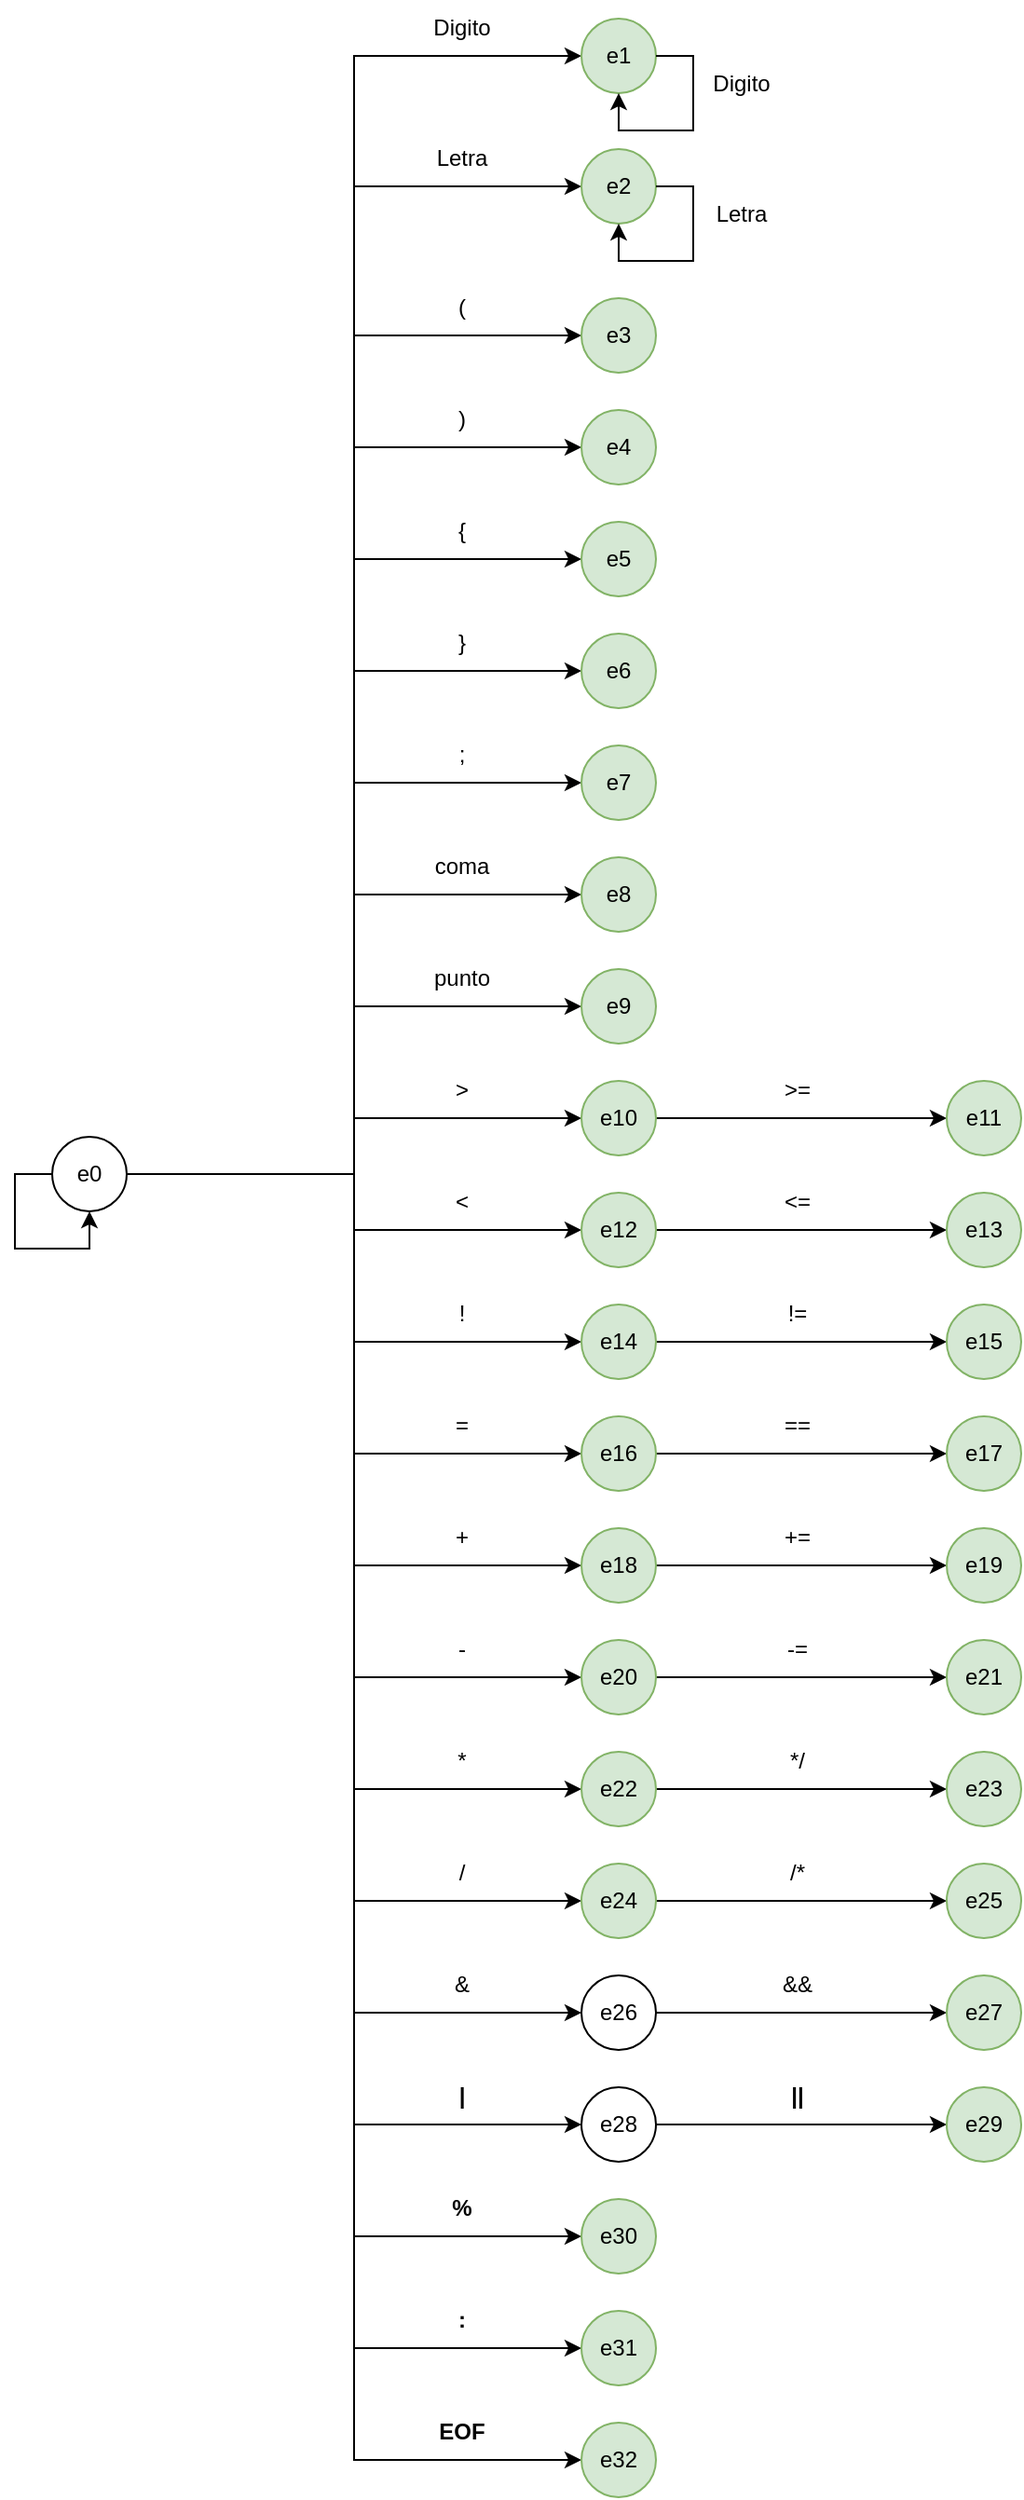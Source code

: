 <mxfile version="24.6.4" type="device">
  <diagram name="Página-1" id="i9qNzjX4z0l8SVrTQkbF">
    <mxGraphModel dx="1242" dy="684" grid="1" gridSize="10" guides="1" tooltips="1" connect="1" arrows="1" fold="1" page="1" pageScale="1" pageWidth="827" pageHeight="1169" math="0" shadow="0">
      <root>
        <mxCell id="0" />
        <mxCell id="1" parent="0" />
        <mxCell id="56UlhMCWbAaiD_25nn8Y-24" style="edgeStyle=orthogonalEdgeStyle;rounded=0;orthogonalLoop=1;jettySize=auto;html=1;entryX=0;entryY=0.5;entryDx=0;entryDy=0;" edge="1" parent="1" source="56UlhMCWbAaiD_25nn8Y-1" target="56UlhMCWbAaiD_25nn8Y-2">
          <mxGeometry relative="1" as="geometry">
            <Array as="points">
              <mxPoint x="252" y="640" />
              <mxPoint x="252" y="40" />
            </Array>
          </mxGeometry>
        </mxCell>
        <mxCell id="56UlhMCWbAaiD_25nn8Y-27" style="edgeStyle=orthogonalEdgeStyle;rounded=0;orthogonalLoop=1;jettySize=auto;html=1;exitX=1;exitY=0.5;exitDx=0;exitDy=0;entryX=0;entryY=0.5;entryDx=0;entryDy=0;" edge="1" parent="1" source="56UlhMCWbAaiD_25nn8Y-1" target="56UlhMCWbAaiD_25nn8Y-26">
          <mxGeometry relative="1" as="geometry" />
        </mxCell>
        <mxCell id="56UlhMCWbAaiD_25nn8Y-28" style="edgeStyle=orthogonalEdgeStyle;rounded=0;orthogonalLoop=1;jettySize=auto;html=1;exitX=1;exitY=0.5;exitDx=0;exitDy=0;entryX=0;entryY=0.5;entryDx=0;entryDy=0;" edge="1" parent="1" source="56UlhMCWbAaiD_25nn8Y-1" target="56UlhMCWbAaiD_25nn8Y-4">
          <mxGeometry relative="1" as="geometry" />
        </mxCell>
        <mxCell id="56UlhMCWbAaiD_25nn8Y-29" style="edgeStyle=orthogonalEdgeStyle;rounded=0;orthogonalLoop=1;jettySize=auto;html=1;exitX=1;exitY=0.5;exitDx=0;exitDy=0;entryX=0;entryY=0.5;entryDx=0;entryDy=0;" edge="1" parent="1" source="56UlhMCWbAaiD_25nn8Y-1" target="56UlhMCWbAaiD_25nn8Y-5">
          <mxGeometry relative="1" as="geometry" />
        </mxCell>
        <mxCell id="56UlhMCWbAaiD_25nn8Y-30" style="edgeStyle=orthogonalEdgeStyle;rounded=0;orthogonalLoop=1;jettySize=auto;html=1;exitX=1;exitY=0.5;exitDx=0;exitDy=0;entryX=0;entryY=0.5;entryDx=0;entryDy=0;" edge="1" parent="1" source="56UlhMCWbAaiD_25nn8Y-1" target="56UlhMCWbAaiD_25nn8Y-6">
          <mxGeometry relative="1" as="geometry" />
        </mxCell>
        <mxCell id="56UlhMCWbAaiD_25nn8Y-31" style="edgeStyle=orthogonalEdgeStyle;rounded=0;orthogonalLoop=1;jettySize=auto;html=1;exitX=1;exitY=0.5;exitDx=0;exitDy=0;entryX=0;entryY=0.5;entryDx=0;entryDy=0;" edge="1" parent="1" source="56UlhMCWbAaiD_25nn8Y-1" target="56UlhMCWbAaiD_25nn8Y-7">
          <mxGeometry relative="1" as="geometry" />
        </mxCell>
        <mxCell id="56UlhMCWbAaiD_25nn8Y-32" style="edgeStyle=orthogonalEdgeStyle;rounded=0;orthogonalLoop=1;jettySize=auto;html=1;exitX=1;exitY=0.5;exitDx=0;exitDy=0;entryX=0;entryY=0.5;entryDx=0;entryDy=0;" edge="1" parent="1" source="56UlhMCWbAaiD_25nn8Y-1" target="56UlhMCWbAaiD_25nn8Y-8">
          <mxGeometry relative="1" as="geometry" />
        </mxCell>
        <mxCell id="56UlhMCWbAaiD_25nn8Y-33" style="edgeStyle=orthogonalEdgeStyle;rounded=0;orthogonalLoop=1;jettySize=auto;html=1;exitX=1;exitY=0.5;exitDx=0;exitDy=0;entryX=0;entryY=0.5;entryDx=0;entryDy=0;" edge="1" parent="1" source="56UlhMCWbAaiD_25nn8Y-1" target="56UlhMCWbAaiD_25nn8Y-9">
          <mxGeometry relative="1" as="geometry" />
        </mxCell>
        <mxCell id="56UlhMCWbAaiD_25nn8Y-34" style="edgeStyle=orthogonalEdgeStyle;rounded=0;orthogonalLoop=1;jettySize=auto;html=1;exitX=1;exitY=0.5;exitDx=0;exitDy=0;entryX=0;entryY=0.5;entryDx=0;entryDy=0;" edge="1" parent="1" source="56UlhMCWbAaiD_25nn8Y-1" target="56UlhMCWbAaiD_25nn8Y-10">
          <mxGeometry relative="1" as="geometry" />
        </mxCell>
        <mxCell id="56UlhMCWbAaiD_25nn8Y-35" style="edgeStyle=orthogonalEdgeStyle;rounded=0;orthogonalLoop=1;jettySize=auto;html=1;exitX=1;exitY=0.5;exitDx=0;exitDy=0;entryX=0;entryY=0.5;entryDx=0;entryDy=0;" edge="1" parent="1" source="56UlhMCWbAaiD_25nn8Y-1" target="56UlhMCWbAaiD_25nn8Y-11">
          <mxGeometry relative="1" as="geometry" />
        </mxCell>
        <mxCell id="56UlhMCWbAaiD_25nn8Y-36" style="edgeStyle=orthogonalEdgeStyle;rounded=0;orthogonalLoop=1;jettySize=auto;html=1;exitX=1;exitY=0.5;exitDx=0;exitDy=0;entryX=0;entryY=0.5;entryDx=0;entryDy=0;" edge="1" parent="1" source="56UlhMCWbAaiD_25nn8Y-1" target="56UlhMCWbAaiD_25nn8Y-12">
          <mxGeometry relative="1" as="geometry" />
        </mxCell>
        <mxCell id="56UlhMCWbAaiD_25nn8Y-38" style="edgeStyle=orthogonalEdgeStyle;rounded=0;orthogonalLoop=1;jettySize=auto;html=1;entryX=0;entryY=0.5;entryDx=0;entryDy=0;" edge="1" parent="1" source="56UlhMCWbAaiD_25nn8Y-1" target="56UlhMCWbAaiD_25nn8Y-13">
          <mxGeometry relative="1" as="geometry" />
        </mxCell>
        <mxCell id="56UlhMCWbAaiD_25nn8Y-39" style="edgeStyle=orthogonalEdgeStyle;rounded=0;orthogonalLoop=1;jettySize=auto;html=1;exitX=1;exitY=0.5;exitDx=0;exitDy=0;entryX=0;entryY=0.5;entryDx=0;entryDy=0;" edge="1" parent="1" source="56UlhMCWbAaiD_25nn8Y-1" target="56UlhMCWbAaiD_25nn8Y-14">
          <mxGeometry relative="1" as="geometry" />
        </mxCell>
        <mxCell id="56UlhMCWbAaiD_25nn8Y-40" style="edgeStyle=orthogonalEdgeStyle;rounded=0;orthogonalLoop=1;jettySize=auto;html=1;entryX=0;entryY=0.5;entryDx=0;entryDy=0;" edge="1" parent="1" source="56UlhMCWbAaiD_25nn8Y-1" target="56UlhMCWbAaiD_25nn8Y-15">
          <mxGeometry relative="1" as="geometry" />
        </mxCell>
        <mxCell id="56UlhMCWbAaiD_25nn8Y-41" style="edgeStyle=orthogonalEdgeStyle;rounded=0;orthogonalLoop=1;jettySize=auto;html=1;entryX=0;entryY=0.5;entryDx=0;entryDy=0;" edge="1" parent="1" source="56UlhMCWbAaiD_25nn8Y-1" target="56UlhMCWbAaiD_25nn8Y-16">
          <mxGeometry relative="1" as="geometry" />
        </mxCell>
        <mxCell id="56UlhMCWbAaiD_25nn8Y-42" style="edgeStyle=orthogonalEdgeStyle;rounded=0;orthogonalLoop=1;jettySize=auto;html=1;entryX=0;entryY=0.5;entryDx=0;entryDy=0;" edge="1" parent="1" source="56UlhMCWbAaiD_25nn8Y-1" target="56UlhMCWbAaiD_25nn8Y-17">
          <mxGeometry relative="1" as="geometry" />
        </mxCell>
        <mxCell id="56UlhMCWbAaiD_25nn8Y-43" style="edgeStyle=orthogonalEdgeStyle;rounded=0;orthogonalLoop=1;jettySize=auto;html=1;entryX=0;entryY=0.5;entryDx=0;entryDy=0;" edge="1" parent="1" source="56UlhMCWbAaiD_25nn8Y-1" target="56UlhMCWbAaiD_25nn8Y-18">
          <mxGeometry relative="1" as="geometry" />
        </mxCell>
        <mxCell id="56UlhMCWbAaiD_25nn8Y-44" style="edgeStyle=orthogonalEdgeStyle;rounded=0;orthogonalLoop=1;jettySize=auto;html=1;entryX=0;entryY=0.5;entryDx=0;entryDy=0;" edge="1" parent="1" source="56UlhMCWbAaiD_25nn8Y-1" target="56UlhMCWbAaiD_25nn8Y-19">
          <mxGeometry relative="1" as="geometry" />
        </mxCell>
        <mxCell id="56UlhMCWbAaiD_25nn8Y-45" style="edgeStyle=orthogonalEdgeStyle;rounded=0;orthogonalLoop=1;jettySize=auto;html=1;entryX=0;entryY=0.5;entryDx=0;entryDy=0;" edge="1" parent="1" source="56UlhMCWbAaiD_25nn8Y-1" target="56UlhMCWbAaiD_25nn8Y-20">
          <mxGeometry relative="1" as="geometry" />
        </mxCell>
        <mxCell id="56UlhMCWbAaiD_25nn8Y-46" style="edgeStyle=orthogonalEdgeStyle;rounded=0;orthogonalLoop=1;jettySize=auto;html=1;entryX=0;entryY=0.5;entryDx=0;entryDy=0;" edge="1" parent="1" source="56UlhMCWbAaiD_25nn8Y-1" target="56UlhMCWbAaiD_25nn8Y-21">
          <mxGeometry relative="1" as="geometry" />
        </mxCell>
        <mxCell id="56UlhMCWbAaiD_25nn8Y-47" style="edgeStyle=orthogonalEdgeStyle;rounded=0;orthogonalLoop=1;jettySize=auto;html=1;entryX=0;entryY=0.5;entryDx=0;entryDy=0;" edge="1" parent="1" source="56UlhMCWbAaiD_25nn8Y-1" target="56UlhMCWbAaiD_25nn8Y-22">
          <mxGeometry relative="1" as="geometry" />
        </mxCell>
        <mxCell id="56UlhMCWbAaiD_25nn8Y-119" style="edgeStyle=orthogonalEdgeStyle;rounded=0;orthogonalLoop=1;jettySize=auto;html=1;entryX=0;entryY=0.5;entryDx=0;entryDy=0;" edge="1" parent="1" source="56UlhMCWbAaiD_25nn8Y-1" target="56UlhMCWbAaiD_25nn8Y-117">
          <mxGeometry relative="1" as="geometry" />
        </mxCell>
        <mxCell id="56UlhMCWbAaiD_25nn8Y-1" value="&lt;div&gt;e0&lt;/div&gt;" style="ellipse;whiteSpace=wrap;html=1;aspect=fixed;" vertex="1" parent="1">
          <mxGeometry x="90" y="620" width="40" height="40" as="geometry" />
        </mxCell>
        <mxCell id="56UlhMCWbAaiD_25nn8Y-2" value="e1" style="ellipse;whiteSpace=wrap;html=1;aspect=fixed;fillColor=#d5e8d4;strokeColor=#82b366;" vertex="1" parent="1">
          <mxGeometry x="374" y="20" width="40" height="40" as="geometry" />
        </mxCell>
        <mxCell id="56UlhMCWbAaiD_25nn8Y-4" value="e3" style="ellipse;whiteSpace=wrap;html=1;aspect=fixed;fillColor=#d5e8d4;strokeColor=#82b366;" vertex="1" parent="1">
          <mxGeometry x="374" y="170" width="40" height="40" as="geometry" />
        </mxCell>
        <mxCell id="56UlhMCWbAaiD_25nn8Y-5" value="e4" style="ellipse;whiteSpace=wrap;html=1;aspect=fixed;fillColor=#d5e8d4;strokeColor=#82b366;" vertex="1" parent="1">
          <mxGeometry x="374" y="230" width="40" height="40" as="geometry" />
        </mxCell>
        <mxCell id="56UlhMCWbAaiD_25nn8Y-6" value="e5" style="ellipse;whiteSpace=wrap;html=1;aspect=fixed;fillColor=#d5e8d4;strokeColor=#82b366;" vertex="1" parent="1">
          <mxGeometry x="374" y="290" width="40" height="40" as="geometry" />
        </mxCell>
        <mxCell id="56UlhMCWbAaiD_25nn8Y-7" value="e6" style="ellipse;whiteSpace=wrap;html=1;aspect=fixed;fillColor=#d5e8d4;strokeColor=#82b366;" vertex="1" parent="1">
          <mxGeometry x="374" y="350" width="40" height="40" as="geometry" />
        </mxCell>
        <mxCell id="56UlhMCWbAaiD_25nn8Y-8" value="&lt;div&gt;e7&lt;/div&gt;" style="ellipse;whiteSpace=wrap;html=1;aspect=fixed;fillColor=#d5e8d4;strokeColor=#82b366;" vertex="1" parent="1">
          <mxGeometry x="374" y="410" width="40" height="40" as="geometry" />
        </mxCell>
        <mxCell id="56UlhMCWbAaiD_25nn8Y-9" value="&lt;div&gt;e8&lt;/div&gt;" style="ellipse;whiteSpace=wrap;html=1;aspect=fixed;fillColor=#d5e8d4;strokeColor=#82b366;" vertex="1" parent="1">
          <mxGeometry x="374" y="470" width="40" height="40" as="geometry" />
        </mxCell>
        <mxCell id="56UlhMCWbAaiD_25nn8Y-10" value="&lt;div&gt;e9&lt;/div&gt;" style="ellipse;whiteSpace=wrap;html=1;aspect=fixed;fillColor=#d5e8d4;strokeColor=#82b366;" vertex="1" parent="1">
          <mxGeometry x="374" y="530" width="40" height="40" as="geometry" />
        </mxCell>
        <mxCell id="56UlhMCWbAaiD_25nn8Y-61" style="edgeStyle=orthogonalEdgeStyle;rounded=0;orthogonalLoop=1;jettySize=auto;html=1;entryX=0;entryY=0.5;entryDx=0;entryDy=0;" edge="1" parent="1" source="56UlhMCWbAaiD_25nn8Y-11" target="56UlhMCWbAaiD_25nn8Y-60">
          <mxGeometry relative="1" as="geometry" />
        </mxCell>
        <mxCell id="56UlhMCWbAaiD_25nn8Y-11" value="&lt;div&gt;e10&lt;/div&gt;" style="ellipse;whiteSpace=wrap;html=1;aspect=fixed;fillColor=#d5e8d4;strokeColor=#82b366;" vertex="1" parent="1">
          <mxGeometry x="374" y="590" width="40" height="40" as="geometry" />
        </mxCell>
        <mxCell id="56UlhMCWbAaiD_25nn8Y-70" style="edgeStyle=orthogonalEdgeStyle;rounded=0;orthogonalLoop=1;jettySize=auto;html=1;entryX=0;entryY=0.5;entryDx=0;entryDy=0;" edge="1" parent="1" source="56UlhMCWbAaiD_25nn8Y-12" target="56UlhMCWbAaiD_25nn8Y-69">
          <mxGeometry relative="1" as="geometry" />
        </mxCell>
        <mxCell id="56UlhMCWbAaiD_25nn8Y-12" value="&lt;div&gt;e12&lt;/div&gt;" style="ellipse;whiteSpace=wrap;html=1;aspect=fixed;fillColor=#d5e8d4;strokeColor=#82b366;" vertex="1" parent="1">
          <mxGeometry x="374" y="650" width="40" height="40" as="geometry" />
        </mxCell>
        <mxCell id="56UlhMCWbAaiD_25nn8Y-75" style="edgeStyle=orthogonalEdgeStyle;rounded=0;orthogonalLoop=1;jettySize=auto;html=1;entryX=0;entryY=0.5;entryDx=0;entryDy=0;" edge="1" parent="1" source="56UlhMCWbAaiD_25nn8Y-13" target="56UlhMCWbAaiD_25nn8Y-73">
          <mxGeometry relative="1" as="geometry" />
        </mxCell>
        <mxCell id="56UlhMCWbAaiD_25nn8Y-13" value="&lt;div&gt;e14&lt;/div&gt;" style="ellipse;whiteSpace=wrap;html=1;aspect=fixed;fillColor=#d5e8d4;strokeColor=#82b366;" vertex="1" parent="1">
          <mxGeometry x="374" y="710" width="40" height="40" as="geometry" />
        </mxCell>
        <mxCell id="56UlhMCWbAaiD_25nn8Y-81" style="edgeStyle=orthogonalEdgeStyle;rounded=0;orthogonalLoop=1;jettySize=auto;html=1;entryX=0;entryY=0.5;entryDx=0;entryDy=0;" edge="1" parent="1" source="56UlhMCWbAaiD_25nn8Y-14" target="56UlhMCWbAaiD_25nn8Y-78">
          <mxGeometry relative="1" as="geometry" />
        </mxCell>
        <mxCell id="56UlhMCWbAaiD_25nn8Y-14" value="&lt;div&gt;e16&lt;/div&gt;" style="ellipse;whiteSpace=wrap;html=1;aspect=fixed;fillColor=#d5e8d4;strokeColor=#82b366;" vertex="1" parent="1">
          <mxGeometry x="374" y="770" width="40" height="40" as="geometry" />
        </mxCell>
        <mxCell id="56UlhMCWbAaiD_25nn8Y-84" style="edgeStyle=orthogonalEdgeStyle;rounded=0;orthogonalLoop=1;jettySize=auto;html=1;entryX=0;entryY=0.5;entryDx=0;entryDy=0;" edge="1" parent="1" source="56UlhMCWbAaiD_25nn8Y-15" target="56UlhMCWbAaiD_25nn8Y-83">
          <mxGeometry relative="1" as="geometry" />
        </mxCell>
        <mxCell id="56UlhMCWbAaiD_25nn8Y-15" value="&lt;div&gt;e18&lt;/div&gt;" style="ellipse;whiteSpace=wrap;html=1;aspect=fixed;fillColor=#d5e8d4;strokeColor=#82b366;" vertex="1" parent="1">
          <mxGeometry x="374" y="830" width="40" height="40" as="geometry" />
        </mxCell>
        <mxCell id="56UlhMCWbAaiD_25nn8Y-89" style="edgeStyle=orthogonalEdgeStyle;rounded=0;orthogonalLoop=1;jettySize=auto;html=1;entryX=0;entryY=0.5;entryDx=0;entryDy=0;" edge="1" parent="1" source="56UlhMCWbAaiD_25nn8Y-16" target="56UlhMCWbAaiD_25nn8Y-88">
          <mxGeometry relative="1" as="geometry" />
        </mxCell>
        <mxCell id="56UlhMCWbAaiD_25nn8Y-16" value="&lt;div&gt;e20&lt;/div&gt;" style="ellipse;whiteSpace=wrap;html=1;aspect=fixed;fillColor=#d5e8d4;strokeColor=#82b366;" vertex="1" parent="1">
          <mxGeometry x="374" y="890" width="40" height="40" as="geometry" />
        </mxCell>
        <mxCell id="56UlhMCWbAaiD_25nn8Y-95" style="edgeStyle=orthogonalEdgeStyle;rounded=0;orthogonalLoop=1;jettySize=auto;html=1;entryX=0;entryY=0.5;entryDx=0;entryDy=0;" edge="1" parent="1" source="56UlhMCWbAaiD_25nn8Y-17" target="56UlhMCWbAaiD_25nn8Y-93">
          <mxGeometry relative="1" as="geometry" />
        </mxCell>
        <mxCell id="56UlhMCWbAaiD_25nn8Y-17" value="&lt;div&gt;e22&lt;/div&gt;" style="ellipse;whiteSpace=wrap;html=1;aspect=fixed;fillColor=#d5e8d4;strokeColor=#82b366;" vertex="1" parent="1">
          <mxGeometry x="374" y="950" width="40" height="40" as="geometry" />
        </mxCell>
        <mxCell id="56UlhMCWbAaiD_25nn8Y-99" style="edgeStyle=orthogonalEdgeStyle;rounded=0;orthogonalLoop=1;jettySize=auto;html=1;entryX=0;entryY=0.5;entryDx=0;entryDy=0;" edge="1" parent="1" source="56UlhMCWbAaiD_25nn8Y-18" target="56UlhMCWbAaiD_25nn8Y-98">
          <mxGeometry relative="1" as="geometry" />
        </mxCell>
        <mxCell id="56UlhMCWbAaiD_25nn8Y-18" value="&lt;div&gt;e24&lt;/div&gt;" style="ellipse;whiteSpace=wrap;html=1;aspect=fixed;fillColor=#d5e8d4;strokeColor=#82b366;" vertex="1" parent="1">
          <mxGeometry x="374" y="1010" width="40" height="40" as="geometry" />
        </mxCell>
        <mxCell id="56UlhMCWbAaiD_25nn8Y-106" style="edgeStyle=orthogonalEdgeStyle;rounded=0;orthogonalLoop=1;jettySize=auto;html=1;entryX=0;entryY=0.5;entryDx=0;entryDy=0;" edge="1" parent="1" source="56UlhMCWbAaiD_25nn8Y-19" target="56UlhMCWbAaiD_25nn8Y-105">
          <mxGeometry relative="1" as="geometry" />
        </mxCell>
        <mxCell id="56UlhMCWbAaiD_25nn8Y-19" value="&lt;div&gt;e26&lt;/div&gt;" style="ellipse;whiteSpace=wrap;html=1;aspect=fixed;" vertex="1" parent="1">
          <mxGeometry x="374" y="1070" width="40" height="40" as="geometry" />
        </mxCell>
        <mxCell id="56UlhMCWbAaiD_25nn8Y-111" style="edgeStyle=orthogonalEdgeStyle;rounded=0;orthogonalLoop=1;jettySize=auto;html=1;entryX=0;entryY=0.5;entryDx=0;entryDy=0;" edge="1" parent="1" source="56UlhMCWbAaiD_25nn8Y-20" target="56UlhMCWbAaiD_25nn8Y-110">
          <mxGeometry relative="1" as="geometry" />
        </mxCell>
        <mxCell id="56UlhMCWbAaiD_25nn8Y-20" value="&lt;div&gt;e28&lt;/div&gt;" style="ellipse;whiteSpace=wrap;html=1;aspect=fixed;" vertex="1" parent="1">
          <mxGeometry x="374" y="1130" width="40" height="40" as="geometry" />
        </mxCell>
        <mxCell id="56UlhMCWbAaiD_25nn8Y-21" value="&lt;div&gt;e30&lt;/div&gt;" style="ellipse;whiteSpace=wrap;html=1;aspect=fixed;fillColor=#d5e8d4;strokeColor=#82b366;" vertex="1" parent="1">
          <mxGeometry x="374" y="1190" width="40" height="40" as="geometry" />
        </mxCell>
        <mxCell id="56UlhMCWbAaiD_25nn8Y-22" value="&lt;div&gt;e31&lt;/div&gt;" style="ellipse;whiteSpace=wrap;html=1;aspect=fixed;fillColor=#d5e8d4;strokeColor=#82b366;" vertex="1" parent="1">
          <mxGeometry x="374" y="1250" width="40" height="40" as="geometry" />
        </mxCell>
        <mxCell id="56UlhMCWbAaiD_25nn8Y-26" value="e2" style="ellipse;whiteSpace=wrap;html=1;aspect=fixed;fillColor=#d5e8d4;strokeColor=#82b366;" vertex="1" parent="1">
          <mxGeometry x="374" y="90" width="40" height="40" as="geometry" />
        </mxCell>
        <mxCell id="56UlhMCWbAaiD_25nn8Y-48" value="&lt;div&gt;Digito&lt;/div&gt;" style="text;html=1;align=center;verticalAlign=middle;whiteSpace=wrap;rounded=0;" vertex="1" parent="1">
          <mxGeometry x="280" y="10" width="60" height="30" as="geometry" />
        </mxCell>
        <mxCell id="56UlhMCWbAaiD_25nn8Y-50" value="Letra" style="text;html=1;align=center;verticalAlign=middle;whiteSpace=wrap;rounded=0;" vertex="1" parent="1">
          <mxGeometry x="280" y="80" width="60" height="30" as="geometry" />
        </mxCell>
        <mxCell id="56UlhMCWbAaiD_25nn8Y-51" value="(" style="text;html=1;align=center;verticalAlign=middle;whiteSpace=wrap;rounded=0;" vertex="1" parent="1">
          <mxGeometry x="280" y="160" width="60" height="30" as="geometry" />
        </mxCell>
        <mxCell id="56UlhMCWbAaiD_25nn8Y-52" value=")" style="text;html=1;align=center;verticalAlign=middle;whiteSpace=wrap;rounded=0;" vertex="1" parent="1">
          <mxGeometry x="280" y="220" width="60" height="30" as="geometry" />
        </mxCell>
        <mxCell id="56UlhMCWbAaiD_25nn8Y-53" value="&lt;span lang=&quot;es&quot; class=&quot;ILfuVd&quot;&gt;&lt;span class=&quot;hgKElc&quot;&gt;&lt;span&gt;&lt;span&gt;{&lt;/span&gt;&lt;/span&gt;&lt;/span&gt;&lt;/span&gt;" style="text;html=1;align=center;verticalAlign=middle;whiteSpace=wrap;rounded=0;" vertex="1" parent="1">
          <mxGeometry x="280" y="280" width="60" height="30" as="geometry" />
        </mxCell>
        <mxCell id="56UlhMCWbAaiD_25nn8Y-54" value="&lt;span lang=&quot;es&quot; class=&quot;ILfuVd&quot;&gt;&lt;span class=&quot;hgKElc&quot;&gt;&lt;span&gt;&lt;span&gt;}&lt;/span&gt;&lt;/span&gt;&lt;/span&gt;&lt;/span&gt;" style="text;html=1;align=center;verticalAlign=middle;whiteSpace=wrap;rounded=0;" vertex="1" parent="1">
          <mxGeometry x="280" y="340" width="60" height="30" as="geometry" />
        </mxCell>
        <mxCell id="56UlhMCWbAaiD_25nn8Y-55" value=";" style="text;html=1;align=center;verticalAlign=middle;whiteSpace=wrap;rounded=0;" vertex="1" parent="1">
          <mxGeometry x="280" y="400" width="60" height="30" as="geometry" />
        </mxCell>
        <mxCell id="56UlhMCWbAaiD_25nn8Y-56" value="coma" style="text;html=1;align=center;verticalAlign=middle;whiteSpace=wrap;rounded=0;" vertex="1" parent="1">
          <mxGeometry x="280" y="460" width="60" height="30" as="geometry" />
        </mxCell>
        <mxCell id="56UlhMCWbAaiD_25nn8Y-57" value="punto" style="text;html=1;align=center;verticalAlign=middle;whiteSpace=wrap;rounded=0;" vertex="1" parent="1">
          <mxGeometry x="280" y="520" width="60" height="30" as="geometry" />
        </mxCell>
        <mxCell id="56UlhMCWbAaiD_25nn8Y-59" value="&amp;gt;" style="text;html=1;align=center;verticalAlign=middle;whiteSpace=wrap;rounded=0;" vertex="1" parent="1">
          <mxGeometry x="280" y="580" width="60" height="30" as="geometry" />
        </mxCell>
        <mxCell id="56UlhMCWbAaiD_25nn8Y-60" value="&lt;div&gt;e11&lt;/div&gt;" style="ellipse;whiteSpace=wrap;html=1;aspect=fixed;fillColor=#d5e8d4;strokeColor=#82b366;" vertex="1" parent="1">
          <mxGeometry x="570" y="590" width="40" height="40" as="geometry" />
        </mxCell>
        <mxCell id="56UlhMCWbAaiD_25nn8Y-62" value="&amp;gt;=" style="text;html=1;align=center;verticalAlign=middle;whiteSpace=wrap;rounded=0;" vertex="1" parent="1">
          <mxGeometry x="460" y="580" width="60" height="30" as="geometry" />
        </mxCell>
        <mxCell id="56UlhMCWbAaiD_25nn8Y-63" value="&amp;lt;" style="text;html=1;align=center;verticalAlign=middle;whiteSpace=wrap;rounded=0;" vertex="1" parent="1">
          <mxGeometry x="280" y="640" width="60" height="30" as="geometry" />
        </mxCell>
        <mxCell id="56UlhMCWbAaiD_25nn8Y-65" value="&amp;lt;=" style="text;html=1;align=center;verticalAlign=middle;whiteSpace=wrap;rounded=0;" vertex="1" parent="1">
          <mxGeometry x="460" y="640" width="60" height="30" as="geometry" />
        </mxCell>
        <mxCell id="56UlhMCWbAaiD_25nn8Y-69" value="&lt;div&gt;e13&lt;/div&gt;" style="ellipse;whiteSpace=wrap;html=1;aspect=fixed;fillColor=#d5e8d4;strokeColor=#82b366;" vertex="1" parent="1">
          <mxGeometry x="570" y="650" width="40" height="40" as="geometry" />
        </mxCell>
        <mxCell id="56UlhMCWbAaiD_25nn8Y-71" value="!" style="text;html=1;align=center;verticalAlign=middle;whiteSpace=wrap;rounded=0;" vertex="1" parent="1">
          <mxGeometry x="280" y="700" width="60" height="30" as="geometry" />
        </mxCell>
        <mxCell id="56UlhMCWbAaiD_25nn8Y-73" value="&lt;div&gt;e15&lt;/div&gt;" style="ellipse;whiteSpace=wrap;html=1;aspect=fixed;fillColor=#d5e8d4;strokeColor=#82b366;" vertex="1" parent="1">
          <mxGeometry x="570" y="710" width="40" height="40" as="geometry" />
        </mxCell>
        <mxCell id="56UlhMCWbAaiD_25nn8Y-76" value="!=" style="text;html=1;align=center;verticalAlign=middle;whiteSpace=wrap;rounded=0;" vertex="1" parent="1">
          <mxGeometry x="460" y="700" width="60" height="30" as="geometry" />
        </mxCell>
        <mxCell id="56UlhMCWbAaiD_25nn8Y-77" value="=" style="text;html=1;align=center;verticalAlign=middle;whiteSpace=wrap;rounded=0;" vertex="1" parent="1">
          <mxGeometry x="280" y="760" width="60" height="30" as="geometry" />
        </mxCell>
        <mxCell id="56UlhMCWbAaiD_25nn8Y-78" value="&lt;div&gt;e17&lt;/div&gt;" style="ellipse;whiteSpace=wrap;html=1;aspect=fixed;fillColor=#d5e8d4;strokeColor=#82b366;" vertex="1" parent="1">
          <mxGeometry x="570" y="770" width="40" height="40" as="geometry" />
        </mxCell>
        <mxCell id="56UlhMCWbAaiD_25nn8Y-79" value="==" style="text;html=1;align=center;verticalAlign=middle;whiteSpace=wrap;rounded=0;" vertex="1" parent="1">
          <mxGeometry x="460" y="760" width="60" height="30" as="geometry" />
        </mxCell>
        <mxCell id="56UlhMCWbAaiD_25nn8Y-82" value="+" style="text;html=1;align=center;verticalAlign=middle;whiteSpace=wrap;rounded=0;" vertex="1" parent="1">
          <mxGeometry x="280" y="820" width="60" height="30" as="geometry" />
        </mxCell>
        <mxCell id="56UlhMCWbAaiD_25nn8Y-83" value="&lt;div&gt;e19&lt;/div&gt;" style="ellipse;whiteSpace=wrap;html=1;aspect=fixed;fillColor=#d5e8d4;strokeColor=#82b366;" vertex="1" parent="1">
          <mxGeometry x="570" y="830" width="40" height="40" as="geometry" />
        </mxCell>
        <mxCell id="56UlhMCWbAaiD_25nn8Y-85" value="+=" style="text;html=1;align=center;verticalAlign=middle;whiteSpace=wrap;rounded=0;" vertex="1" parent="1">
          <mxGeometry x="460" y="820" width="60" height="30" as="geometry" />
        </mxCell>
        <mxCell id="56UlhMCWbAaiD_25nn8Y-87" value="-" style="text;html=1;align=center;verticalAlign=middle;whiteSpace=wrap;rounded=0;" vertex="1" parent="1">
          <mxGeometry x="280" y="880" width="60" height="30" as="geometry" />
        </mxCell>
        <mxCell id="56UlhMCWbAaiD_25nn8Y-88" value="&lt;div&gt;e21&lt;/div&gt;" style="ellipse;whiteSpace=wrap;html=1;aspect=fixed;fillColor=#d5e8d4;strokeColor=#82b366;" vertex="1" parent="1">
          <mxGeometry x="570" y="890" width="40" height="40" as="geometry" />
        </mxCell>
        <mxCell id="56UlhMCWbAaiD_25nn8Y-90" value="-=" style="text;html=1;align=center;verticalAlign=middle;whiteSpace=wrap;rounded=0;" vertex="1" parent="1">
          <mxGeometry x="460" y="880" width="60" height="30" as="geometry" />
        </mxCell>
        <mxCell id="56UlhMCWbAaiD_25nn8Y-91" value="*" style="text;html=1;align=center;verticalAlign=middle;whiteSpace=wrap;rounded=0;" vertex="1" parent="1">
          <mxGeometry x="280" y="940" width="60" height="30" as="geometry" />
        </mxCell>
        <mxCell id="56UlhMCWbAaiD_25nn8Y-93" value="&lt;div&gt;e23&lt;/div&gt;" style="ellipse;whiteSpace=wrap;html=1;aspect=fixed;fillColor=#d5e8d4;strokeColor=#82b366;" vertex="1" parent="1">
          <mxGeometry x="570" y="950" width="40" height="40" as="geometry" />
        </mxCell>
        <mxCell id="56UlhMCWbAaiD_25nn8Y-96" value="*/" style="text;html=1;align=center;verticalAlign=middle;whiteSpace=wrap;rounded=0;" vertex="1" parent="1">
          <mxGeometry x="460" y="940" width="60" height="30" as="geometry" />
        </mxCell>
        <mxCell id="56UlhMCWbAaiD_25nn8Y-97" value="/" style="text;html=1;align=center;verticalAlign=middle;whiteSpace=wrap;rounded=0;" vertex="1" parent="1">
          <mxGeometry x="280" y="1000" width="60" height="30" as="geometry" />
        </mxCell>
        <mxCell id="56UlhMCWbAaiD_25nn8Y-98" value="&lt;div&gt;e25&lt;/div&gt;" style="ellipse;whiteSpace=wrap;html=1;aspect=fixed;fillColor=#d5e8d4;strokeColor=#82b366;" vertex="1" parent="1">
          <mxGeometry x="570" y="1010" width="40" height="40" as="geometry" />
        </mxCell>
        <mxCell id="56UlhMCWbAaiD_25nn8Y-104" value="/*" style="text;html=1;align=center;verticalAlign=middle;whiteSpace=wrap;rounded=0;" vertex="1" parent="1">
          <mxGeometry x="460" y="1000" width="60" height="30" as="geometry" />
        </mxCell>
        <mxCell id="56UlhMCWbAaiD_25nn8Y-105" value="&lt;div&gt;e27&lt;/div&gt;" style="ellipse;whiteSpace=wrap;html=1;aspect=fixed;fillColor=#d5e8d4;strokeColor=#82b366;" vertex="1" parent="1">
          <mxGeometry x="570" y="1070" width="40" height="40" as="geometry" />
        </mxCell>
        <mxCell id="56UlhMCWbAaiD_25nn8Y-107" value="&amp;amp;" style="text;html=1;align=center;verticalAlign=middle;whiteSpace=wrap;rounded=0;" vertex="1" parent="1">
          <mxGeometry x="280" y="1060" width="60" height="30" as="geometry" />
        </mxCell>
        <mxCell id="56UlhMCWbAaiD_25nn8Y-108" value="&amp;amp;&amp;amp;" style="text;html=1;align=center;verticalAlign=middle;whiteSpace=wrap;rounded=0;" vertex="1" parent="1">
          <mxGeometry x="460" y="1060" width="60" height="30" as="geometry" />
        </mxCell>
        <mxCell id="56UlhMCWbAaiD_25nn8Y-109" value="&lt;span lang=&quot;en&quot; class=&quot;ILfuVd&quot;&gt;&lt;span class=&quot;hgKElc&quot;&gt;&lt;b&gt;|&lt;/b&gt;&lt;/span&gt;&lt;/span&gt;" style="text;html=1;align=center;verticalAlign=middle;whiteSpace=wrap;rounded=0;" vertex="1" parent="1">
          <mxGeometry x="280" y="1120" width="60" height="30" as="geometry" />
        </mxCell>
        <mxCell id="56UlhMCWbAaiD_25nn8Y-110" value="&lt;div&gt;e29&lt;/div&gt;" style="ellipse;whiteSpace=wrap;html=1;aspect=fixed;fillColor=#d5e8d4;strokeColor=#82b366;" vertex="1" parent="1">
          <mxGeometry x="570" y="1130" width="40" height="40" as="geometry" />
        </mxCell>
        <mxCell id="56UlhMCWbAaiD_25nn8Y-112" value="&lt;span lang=&quot;en&quot; class=&quot;ILfuVd&quot;&gt;&lt;span class=&quot;hgKElc&quot;&gt;&lt;b&gt;|&lt;/b&gt;&lt;/span&gt;&lt;/span&gt;&lt;span lang=&quot;en&quot; class=&quot;ILfuVd&quot;&gt;&lt;span class=&quot;hgKElc&quot;&gt;&lt;b&gt;|&lt;/b&gt;&lt;/span&gt;&lt;/span&gt;" style="text;html=1;align=center;verticalAlign=middle;whiteSpace=wrap;rounded=0;" vertex="1" parent="1">
          <mxGeometry x="460" y="1120" width="60" height="30" as="geometry" />
        </mxCell>
        <mxCell id="56UlhMCWbAaiD_25nn8Y-113" value="&lt;b&gt;%&lt;/b&gt;" style="text;html=1;align=center;verticalAlign=middle;whiteSpace=wrap;rounded=0;" vertex="1" parent="1">
          <mxGeometry x="280" y="1180" width="60" height="30" as="geometry" />
        </mxCell>
        <mxCell id="56UlhMCWbAaiD_25nn8Y-116" value="&lt;b&gt;:&lt;/b&gt;" style="text;html=1;align=center;verticalAlign=middle;whiteSpace=wrap;rounded=0;" vertex="1" parent="1">
          <mxGeometry x="280" y="1240" width="60" height="30" as="geometry" />
        </mxCell>
        <mxCell id="56UlhMCWbAaiD_25nn8Y-117" value="&lt;div&gt;e32&lt;/div&gt;" style="ellipse;whiteSpace=wrap;html=1;aspect=fixed;fillColor=#d5e8d4;strokeColor=#82b366;" vertex="1" parent="1">
          <mxGeometry x="374" y="1310" width="40" height="40" as="geometry" />
        </mxCell>
        <mxCell id="56UlhMCWbAaiD_25nn8Y-118" value="&lt;b&gt;EOF&lt;/b&gt;" style="text;html=1;align=center;verticalAlign=middle;whiteSpace=wrap;rounded=0;" vertex="1" parent="1">
          <mxGeometry x="280" y="1300" width="60" height="30" as="geometry" />
        </mxCell>
        <mxCell id="56UlhMCWbAaiD_25nn8Y-127" style="edgeStyle=orthogonalEdgeStyle;rounded=0;orthogonalLoop=1;jettySize=auto;html=1;exitX=0;exitY=0.5;exitDx=0;exitDy=0;" edge="1" parent="1" source="56UlhMCWbAaiD_25nn8Y-1" target="56UlhMCWbAaiD_25nn8Y-1">
          <mxGeometry relative="1" as="geometry" />
        </mxCell>
        <mxCell id="56UlhMCWbAaiD_25nn8Y-132" style="edgeStyle=orthogonalEdgeStyle;rounded=0;orthogonalLoop=1;jettySize=auto;html=1;exitX=1;exitY=0.5;exitDx=0;exitDy=0;" edge="1" parent="1" source="56UlhMCWbAaiD_25nn8Y-2" target="56UlhMCWbAaiD_25nn8Y-2">
          <mxGeometry relative="1" as="geometry" />
        </mxCell>
        <mxCell id="56UlhMCWbAaiD_25nn8Y-133" style="edgeStyle=orthogonalEdgeStyle;rounded=0;orthogonalLoop=1;jettySize=auto;html=1;exitX=1;exitY=0.5;exitDx=0;exitDy=0;" edge="1" parent="1" source="56UlhMCWbAaiD_25nn8Y-26" target="56UlhMCWbAaiD_25nn8Y-26">
          <mxGeometry relative="1" as="geometry" />
        </mxCell>
        <mxCell id="56UlhMCWbAaiD_25nn8Y-134" value="&lt;div&gt;Digito&lt;/div&gt;" style="text;html=1;align=center;verticalAlign=middle;whiteSpace=wrap;rounded=0;" vertex="1" parent="1">
          <mxGeometry x="430" y="40" width="60" height="30" as="geometry" />
        </mxCell>
        <mxCell id="56UlhMCWbAaiD_25nn8Y-135" value="Letra" style="text;html=1;align=center;verticalAlign=middle;whiteSpace=wrap;rounded=0;" vertex="1" parent="1">
          <mxGeometry x="430" y="110" width="60" height="30" as="geometry" />
        </mxCell>
      </root>
    </mxGraphModel>
  </diagram>
</mxfile>
